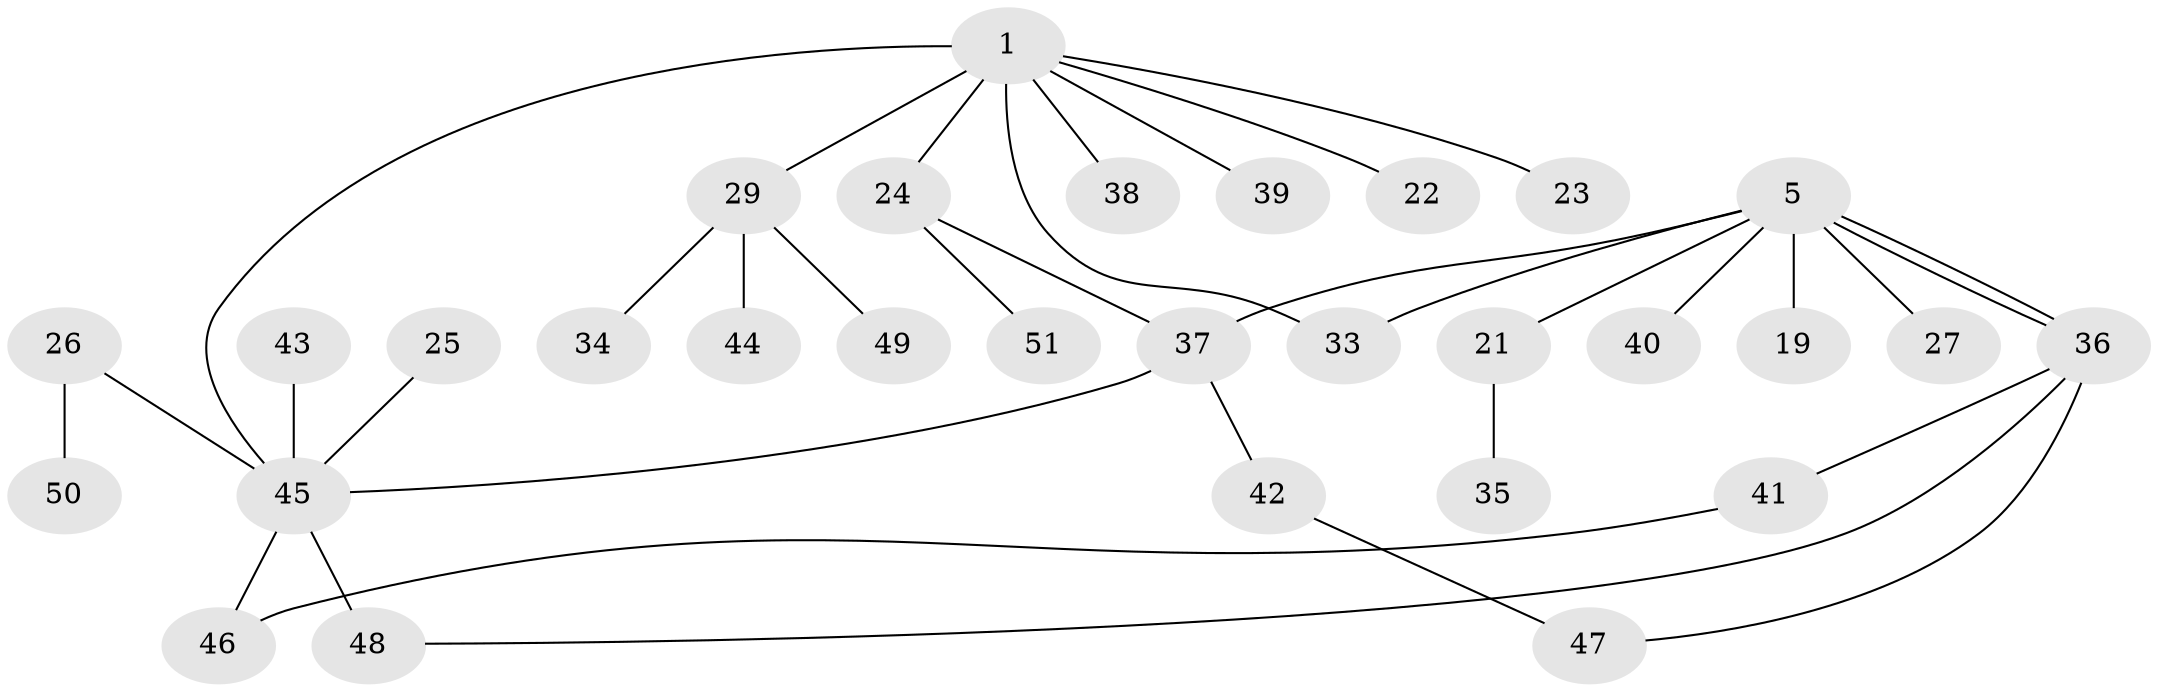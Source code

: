 // original degree distribution, {11: 0.0196078431372549, 4: 0.058823529411764705, 6: 0.0392156862745098, 2: 0.3137254901960784, 9: 0.0196078431372549, 5: 0.0392156862745098, 1: 0.39215686274509803, 3: 0.11764705882352941}
// Generated by graph-tools (version 1.1) at 2025/51/03/04/25 21:51:59]
// undirected, 30 vertices, 35 edges
graph export_dot {
graph [start="1"]
  node [color=gray90,style=filled];
  1;
  5;
  19 [super="+8"];
  21 [super="+9+20"];
  22;
  23;
  24 [super="+18"];
  25;
  26 [super="+14"];
  27;
  29;
  33 [super="+11"];
  34;
  35;
  36;
  37 [super="+15"];
  38 [super="+28"];
  39;
  40;
  41;
  42;
  43;
  44;
  45 [super="+10+32+30"];
  46 [super="+4"];
  47;
  48 [super="+16+17"];
  49;
  50;
  51;
  1 -- 22;
  1 -- 23;
  1 -- 29;
  1 -- 38 [weight=2];
  1 -- 39;
  1 -- 45 [weight=3];
  1 -- 33;
  1 -- 24;
  5 -- 19 [weight=2];
  5 -- 27;
  5 -- 36;
  5 -- 36;
  5 -- 37;
  5 -- 40;
  5 -- 21;
  5 -- 33;
  21 -- 35;
  24 -- 51;
  24 -- 37;
  25 -- 45;
  26 -- 50;
  26 -- 45;
  29 -- 34;
  29 -- 44;
  29 -- 49;
  36 -- 41;
  36 -- 47;
  36 -- 48;
  37 -- 42;
  37 -- 45;
  41 -- 46;
  42 -- 47;
  43 -- 45;
  45 -- 48 [weight=3];
  45 -- 46;
}
